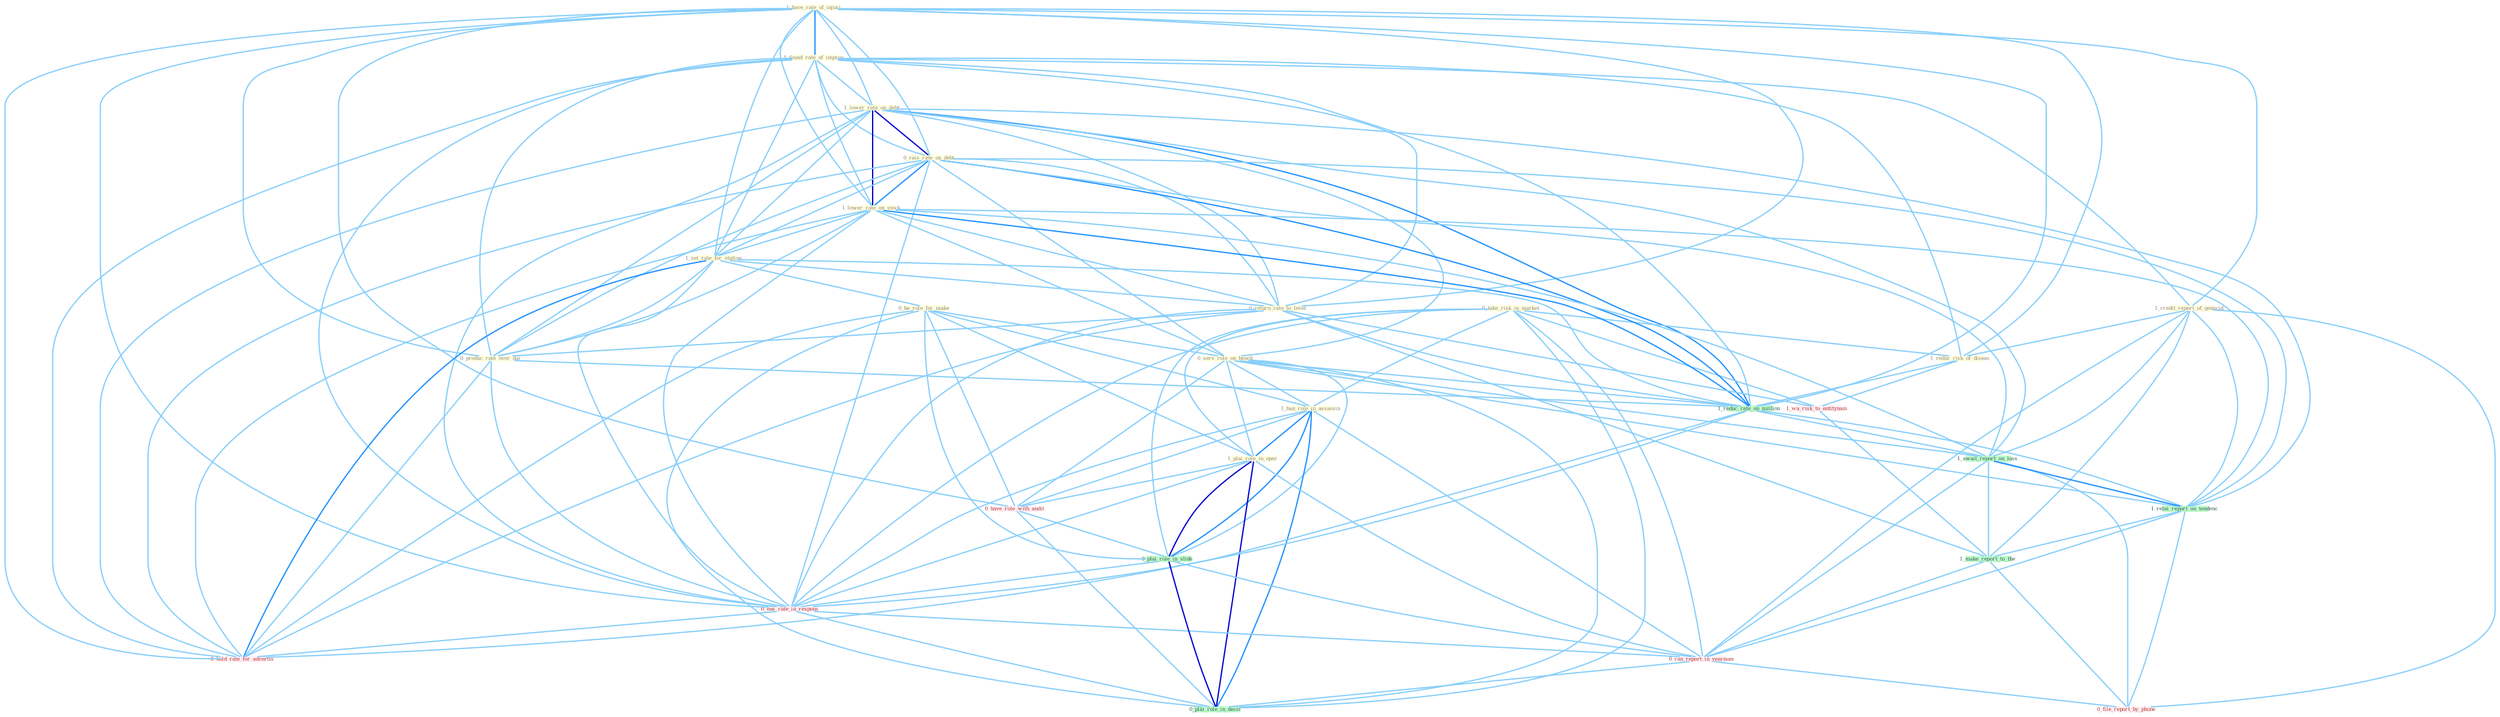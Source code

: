 Graph G{ 
    node
    [shape=polygon,style=filled,width=.5,height=.06,color="#BDFCC9",fixedsize=true,fontsize=4,
    fontcolor="#2f4f4f"];
    {node
    [color="#ffffe0", fontcolor="#8b7d6b"] "1_have_rate_of_injuri " "1_found_rate_of_improv " "1_lower_rate_on_debt " "0_take_risk_in_market " "0_rais_rate_on_debt " "1_lower_rate_on_stock " "1_credit_report_of_genocid " "1_set_rate_for_station " "1_reduc_risk_of_diseas " "0_return_rate_to_level " "0_be_role_for_make " "0_produc_rate_over_dai " "0_serv_role_on_bench " "1_ban_role_in_assassin " "1_plai_role_in_oper "}
{node [color="#fff0f5", fontcolor="#b22222"] "1_wa_risk_to_entitynam " "0_have_role_with_audit " "0_eas_rate_in_respons " "0_ran_report_in_yearnum " "0_file_report_by_phone " "0_hold_rate_for_advertis "}
edge [color="#B0E2FF"];

	"1_have_rate_of_injuri " -- "1_found_rate_of_improv " [w="2", color="#1e90ff" , len=0.8];
	"1_have_rate_of_injuri " -- "1_lower_rate_on_debt " [w="1", color="#87cefa" ];
	"1_have_rate_of_injuri " -- "0_rais_rate_on_debt " [w="1", color="#87cefa" ];
	"1_have_rate_of_injuri " -- "1_lower_rate_on_stock " [w="1", color="#87cefa" ];
	"1_have_rate_of_injuri " -- "1_credit_report_of_genocid " [w="1", color="#87cefa" ];
	"1_have_rate_of_injuri " -- "1_set_rate_for_station " [w="1", color="#87cefa" ];
	"1_have_rate_of_injuri " -- "1_reduc_risk_of_diseas " [w="1", color="#87cefa" ];
	"1_have_rate_of_injuri " -- "0_return_rate_to_level " [w="1", color="#87cefa" ];
	"1_have_rate_of_injuri " -- "0_produc_rate_over_dai " [w="1", color="#87cefa" ];
	"1_have_rate_of_injuri " -- "0_have_role_with_audit " [w="1", color="#87cefa" ];
	"1_have_rate_of_injuri " -- "1_reduc_rate_on_million " [w="1", color="#87cefa" ];
	"1_have_rate_of_injuri " -- "0_eas_rate_in_respons " [w="1", color="#87cefa" ];
	"1_have_rate_of_injuri " -- "0_hold_rate_for_advertis " [w="1", color="#87cefa" ];
	"1_found_rate_of_improv " -- "1_lower_rate_on_debt " [w="1", color="#87cefa" ];
	"1_found_rate_of_improv " -- "0_rais_rate_on_debt " [w="1", color="#87cefa" ];
	"1_found_rate_of_improv " -- "1_lower_rate_on_stock " [w="1", color="#87cefa" ];
	"1_found_rate_of_improv " -- "1_credit_report_of_genocid " [w="1", color="#87cefa" ];
	"1_found_rate_of_improv " -- "1_set_rate_for_station " [w="1", color="#87cefa" ];
	"1_found_rate_of_improv " -- "1_reduc_risk_of_diseas " [w="1", color="#87cefa" ];
	"1_found_rate_of_improv " -- "0_return_rate_to_level " [w="1", color="#87cefa" ];
	"1_found_rate_of_improv " -- "0_produc_rate_over_dai " [w="1", color="#87cefa" ];
	"1_found_rate_of_improv " -- "1_reduc_rate_on_million " [w="1", color="#87cefa" ];
	"1_found_rate_of_improv " -- "0_eas_rate_in_respons " [w="1", color="#87cefa" ];
	"1_found_rate_of_improv " -- "0_hold_rate_for_advertis " [w="1", color="#87cefa" ];
	"1_lower_rate_on_debt " -- "0_rais_rate_on_debt " [w="3", color="#0000cd" , len=0.6];
	"1_lower_rate_on_debt " -- "1_lower_rate_on_stock " [w="3", color="#0000cd" , len=0.6];
	"1_lower_rate_on_debt " -- "1_set_rate_for_station " [w="1", color="#87cefa" ];
	"1_lower_rate_on_debt " -- "0_return_rate_to_level " [w="1", color="#87cefa" ];
	"1_lower_rate_on_debt " -- "0_produc_rate_over_dai " [w="1", color="#87cefa" ];
	"1_lower_rate_on_debt " -- "0_serv_role_on_bench " [w="1", color="#87cefa" ];
	"1_lower_rate_on_debt " -- "1_reduc_rate_on_million " [w="2", color="#1e90ff" , len=0.8];
	"1_lower_rate_on_debt " -- "1_await_report_on_loss " [w="1", color="#87cefa" ];
	"1_lower_rate_on_debt " -- "1_relai_report_on_tendenc " [w="1", color="#87cefa" ];
	"1_lower_rate_on_debt " -- "0_eas_rate_in_respons " [w="1", color="#87cefa" ];
	"1_lower_rate_on_debt " -- "0_hold_rate_for_advertis " [w="1", color="#87cefa" ];
	"0_take_risk_in_market " -- "1_reduc_risk_of_diseas " [w="1", color="#87cefa" ];
	"0_take_risk_in_market " -- "1_ban_role_in_assassin " [w="1", color="#87cefa" ];
	"0_take_risk_in_market " -- "1_plai_role_in_oper " [w="1", color="#87cefa" ];
	"0_take_risk_in_market " -- "1_wa_risk_to_entitynam " [w="1", color="#87cefa" ];
	"0_take_risk_in_market " -- "0_plai_role_in_slide " [w="1", color="#87cefa" ];
	"0_take_risk_in_market " -- "0_eas_rate_in_respons " [w="1", color="#87cefa" ];
	"0_take_risk_in_market " -- "0_ran_report_in_yearnum " [w="1", color="#87cefa" ];
	"0_take_risk_in_market " -- "0_plai_role_in_decis " [w="1", color="#87cefa" ];
	"0_rais_rate_on_debt " -- "1_lower_rate_on_stock " [w="2", color="#1e90ff" , len=0.8];
	"0_rais_rate_on_debt " -- "1_set_rate_for_station " [w="1", color="#87cefa" ];
	"0_rais_rate_on_debt " -- "0_return_rate_to_level " [w="1", color="#87cefa" ];
	"0_rais_rate_on_debt " -- "0_produc_rate_over_dai " [w="1", color="#87cefa" ];
	"0_rais_rate_on_debt " -- "0_serv_role_on_bench " [w="1", color="#87cefa" ];
	"0_rais_rate_on_debt " -- "1_reduc_rate_on_million " [w="2", color="#1e90ff" , len=0.8];
	"0_rais_rate_on_debt " -- "1_await_report_on_loss " [w="1", color="#87cefa" ];
	"0_rais_rate_on_debt " -- "1_relai_report_on_tendenc " [w="1", color="#87cefa" ];
	"0_rais_rate_on_debt " -- "0_eas_rate_in_respons " [w="1", color="#87cefa" ];
	"0_rais_rate_on_debt " -- "0_hold_rate_for_advertis " [w="1", color="#87cefa" ];
	"1_lower_rate_on_stock " -- "1_set_rate_for_station " [w="1", color="#87cefa" ];
	"1_lower_rate_on_stock " -- "0_return_rate_to_level " [w="1", color="#87cefa" ];
	"1_lower_rate_on_stock " -- "0_produc_rate_over_dai " [w="1", color="#87cefa" ];
	"1_lower_rate_on_stock " -- "0_serv_role_on_bench " [w="1", color="#87cefa" ];
	"1_lower_rate_on_stock " -- "1_reduc_rate_on_million " [w="2", color="#1e90ff" , len=0.8];
	"1_lower_rate_on_stock " -- "1_await_report_on_loss " [w="1", color="#87cefa" ];
	"1_lower_rate_on_stock " -- "1_relai_report_on_tendenc " [w="1", color="#87cefa" ];
	"1_lower_rate_on_stock " -- "0_eas_rate_in_respons " [w="1", color="#87cefa" ];
	"1_lower_rate_on_stock " -- "0_hold_rate_for_advertis " [w="1", color="#87cefa" ];
	"1_credit_report_of_genocid " -- "1_reduc_risk_of_diseas " [w="1", color="#87cefa" ];
	"1_credit_report_of_genocid " -- "1_await_report_on_loss " [w="1", color="#87cefa" ];
	"1_credit_report_of_genocid " -- "1_relai_report_on_tendenc " [w="1", color="#87cefa" ];
	"1_credit_report_of_genocid " -- "1_make_report_to_the " [w="1", color="#87cefa" ];
	"1_credit_report_of_genocid " -- "0_ran_report_in_yearnum " [w="1", color="#87cefa" ];
	"1_credit_report_of_genocid " -- "0_file_report_by_phone " [w="1", color="#87cefa" ];
	"1_set_rate_for_station " -- "0_return_rate_to_level " [w="1", color="#87cefa" ];
	"1_set_rate_for_station " -- "0_be_role_for_make " [w="1", color="#87cefa" ];
	"1_set_rate_for_station " -- "0_produc_rate_over_dai " [w="1", color="#87cefa" ];
	"1_set_rate_for_station " -- "1_reduc_rate_on_million " [w="1", color="#87cefa" ];
	"1_set_rate_for_station " -- "0_eas_rate_in_respons " [w="1", color="#87cefa" ];
	"1_set_rate_for_station " -- "0_hold_rate_for_advertis " [w="2", color="#1e90ff" , len=0.8];
	"1_reduc_risk_of_diseas " -- "1_wa_risk_to_entitynam " [w="1", color="#87cefa" ];
	"1_reduc_risk_of_diseas " -- "1_reduc_rate_on_million " [w="1", color="#87cefa" ];
	"0_return_rate_to_level " -- "0_produc_rate_over_dai " [w="1", color="#87cefa" ];
	"0_return_rate_to_level " -- "1_wa_risk_to_entitynam " [w="1", color="#87cefa" ];
	"0_return_rate_to_level " -- "1_reduc_rate_on_million " [w="1", color="#87cefa" ];
	"0_return_rate_to_level " -- "1_make_report_to_the " [w="1", color="#87cefa" ];
	"0_return_rate_to_level " -- "0_eas_rate_in_respons " [w="1", color="#87cefa" ];
	"0_return_rate_to_level " -- "0_hold_rate_for_advertis " [w="1", color="#87cefa" ];
	"0_be_role_for_make " -- "0_serv_role_on_bench " [w="1", color="#87cefa" ];
	"0_be_role_for_make " -- "1_ban_role_in_assassin " [w="1", color="#87cefa" ];
	"0_be_role_for_make " -- "1_plai_role_in_oper " [w="1", color="#87cefa" ];
	"0_be_role_for_make " -- "0_have_role_with_audit " [w="1", color="#87cefa" ];
	"0_be_role_for_make " -- "0_plai_role_in_slide " [w="1", color="#87cefa" ];
	"0_be_role_for_make " -- "0_plai_role_in_decis " [w="1", color="#87cefa" ];
	"0_be_role_for_make " -- "0_hold_rate_for_advertis " [w="1", color="#87cefa" ];
	"0_produc_rate_over_dai " -- "1_reduc_rate_on_million " [w="1", color="#87cefa" ];
	"0_produc_rate_over_dai " -- "0_eas_rate_in_respons " [w="1", color="#87cefa" ];
	"0_produc_rate_over_dai " -- "0_hold_rate_for_advertis " [w="1", color="#87cefa" ];
	"0_serv_role_on_bench " -- "1_ban_role_in_assassin " [w="1", color="#87cefa" ];
	"0_serv_role_on_bench " -- "1_plai_role_in_oper " [w="1", color="#87cefa" ];
	"0_serv_role_on_bench " -- "0_have_role_with_audit " [w="1", color="#87cefa" ];
	"0_serv_role_on_bench " -- "1_reduc_rate_on_million " [w="1", color="#87cefa" ];
	"0_serv_role_on_bench " -- "1_await_report_on_loss " [w="1", color="#87cefa" ];
	"0_serv_role_on_bench " -- "1_relai_report_on_tendenc " [w="1", color="#87cefa" ];
	"0_serv_role_on_bench " -- "0_plai_role_in_slide " [w="1", color="#87cefa" ];
	"0_serv_role_on_bench " -- "0_plai_role_in_decis " [w="1", color="#87cefa" ];
	"1_ban_role_in_assassin " -- "1_plai_role_in_oper " [w="2", color="#1e90ff" , len=0.8];
	"1_ban_role_in_assassin " -- "0_have_role_with_audit " [w="1", color="#87cefa" ];
	"1_ban_role_in_assassin " -- "0_plai_role_in_slide " [w="2", color="#1e90ff" , len=0.8];
	"1_ban_role_in_assassin " -- "0_eas_rate_in_respons " [w="1", color="#87cefa" ];
	"1_ban_role_in_assassin " -- "0_ran_report_in_yearnum " [w="1", color="#87cefa" ];
	"1_ban_role_in_assassin " -- "0_plai_role_in_decis " [w="2", color="#1e90ff" , len=0.8];
	"1_plai_role_in_oper " -- "0_have_role_with_audit " [w="1", color="#87cefa" ];
	"1_plai_role_in_oper " -- "0_plai_role_in_slide " [w="3", color="#0000cd" , len=0.6];
	"1_plai_role_in_oper " -- "0_eas_rate_in_respons " [w="1", color="#87cefa" ];
	"1_plai_role_in_oper " -- "0_ran_report_in_yearnum " [w="1", color="#87cefa" ];
	"1_plai_role_in_oper " -- "0_plai_role_in_decis " [w="3", color="#0000cd" , len=0.6];
	"1_wa_risk_to_entitynam " -- "1_make_report_to_the " [w="1", color="#87cefa" ];
	"0_have_role_with_audit " -- "0_plai_role_in_slide " [w="1", color="#87cefa" ];
	"0_have_role_with_audit " -- "0_plai_role_in_decis " [w="1", color="#87cefa" ];
	"1_reduc_rate_on_million " -- "1_await_report_on_loss " [w="1", color="#87cefa" ];
	"1_reduc_rate_on_million " -- "1_relai_report_on_tendenc " [w="1", color="#87cefa" ];
	"1_reduc_rate_on_million " -- "0_eas_rate_in_respons " [w="1", color="#87cefa" ];
	"1_reduc_rate_on_million " -- "0_hold_rate_for_advertis " [w="1", color="#87cefa" ];
	"1_await_report_on_loss " -- "1_relai_report_on_tendenc " [w="2", color="#1e90ff" , len=0.8];
	"1_await_report_on_loss " -- "1_make_report_to_the " [w="1", color="#87cefa" ];
	"1_await_report_on_loss " -- "0_ran_report_in_yearnum " [w="1", color="#87cefa" ];
	"1_await_report_on_loss " -- "0_file_report_by_phone " [w="1", color="#87cefa" ];
	"1_relai_report_on_tendenc " -- "1_make_report_to_the " [w="1", color="#87cefa" ];
	"1_relai_report_on_tendenc " -- "0_ran_report_in_yearnum " [w="1", color="#87cefa" ];
	"1_relai_report_on_tendenc " -- "0_file_report_by_phone " [w="1", color="#87cefa" ];
	"0_plai_role_in_slide " -- "0_eas_rate_in_respons " [w="1", color="#87cefa" ];
	"0_plai_role_in_slide " -- "0_ran_report_in_yearnum " [w="1", color="#87cefa" ];
	"0_plai_role_in_slide " -- "0_plai_role_in_decis " [w="3", color="#0000cd" , len=0.6];
	"1_make_report_to_the " -- "0_ran_report_in_yearnum " [w="1", color="#87cefa" ];
	"1_make_report_to_the " -- "0_file_report_by_phone " [w="1", color="#87cefa" ];
	"0_eas_rate_in_respons " -- "0_ran_report_in_yearnum " [w="1", color="#87cefa" ];
	"0_eas_rate_in_respons " -- "0_plai_role_in_decis " [w="1", color="#87cefa" ];
	"0_eas_rate_in_respons " -- "0_hold_rate_for_advertis " [w="1", color="#87cefa" ];
	"0_ran_report_in_yearnum " -- "0_file_report_by_phone " [w="1", color="#87cefa" ];
	"0_ran_report_in_yearnum " -- "0_plai_role_in_decis " [w="1", color="#87cefa" ];
}